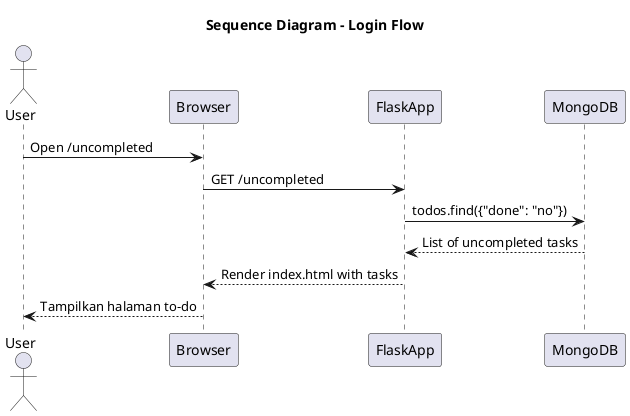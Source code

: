 @startuml
title Sequence Diagram - Login Flow

actor User
participant Browser
participant FlaskApp
participant MongoDB

User -> Browser : Open /uncompleted
Browser -> FlaskApp : GET /uncompleted
FlaskApp -> MongoDB : todos.find({"done": "no"})
MongoDB --> FlaskApp : List of uncompleted tasks
FlaskApp --> Browser : Render index.html with tasks
Browser --> User : Tampilkan halaman to-do

@enduml
